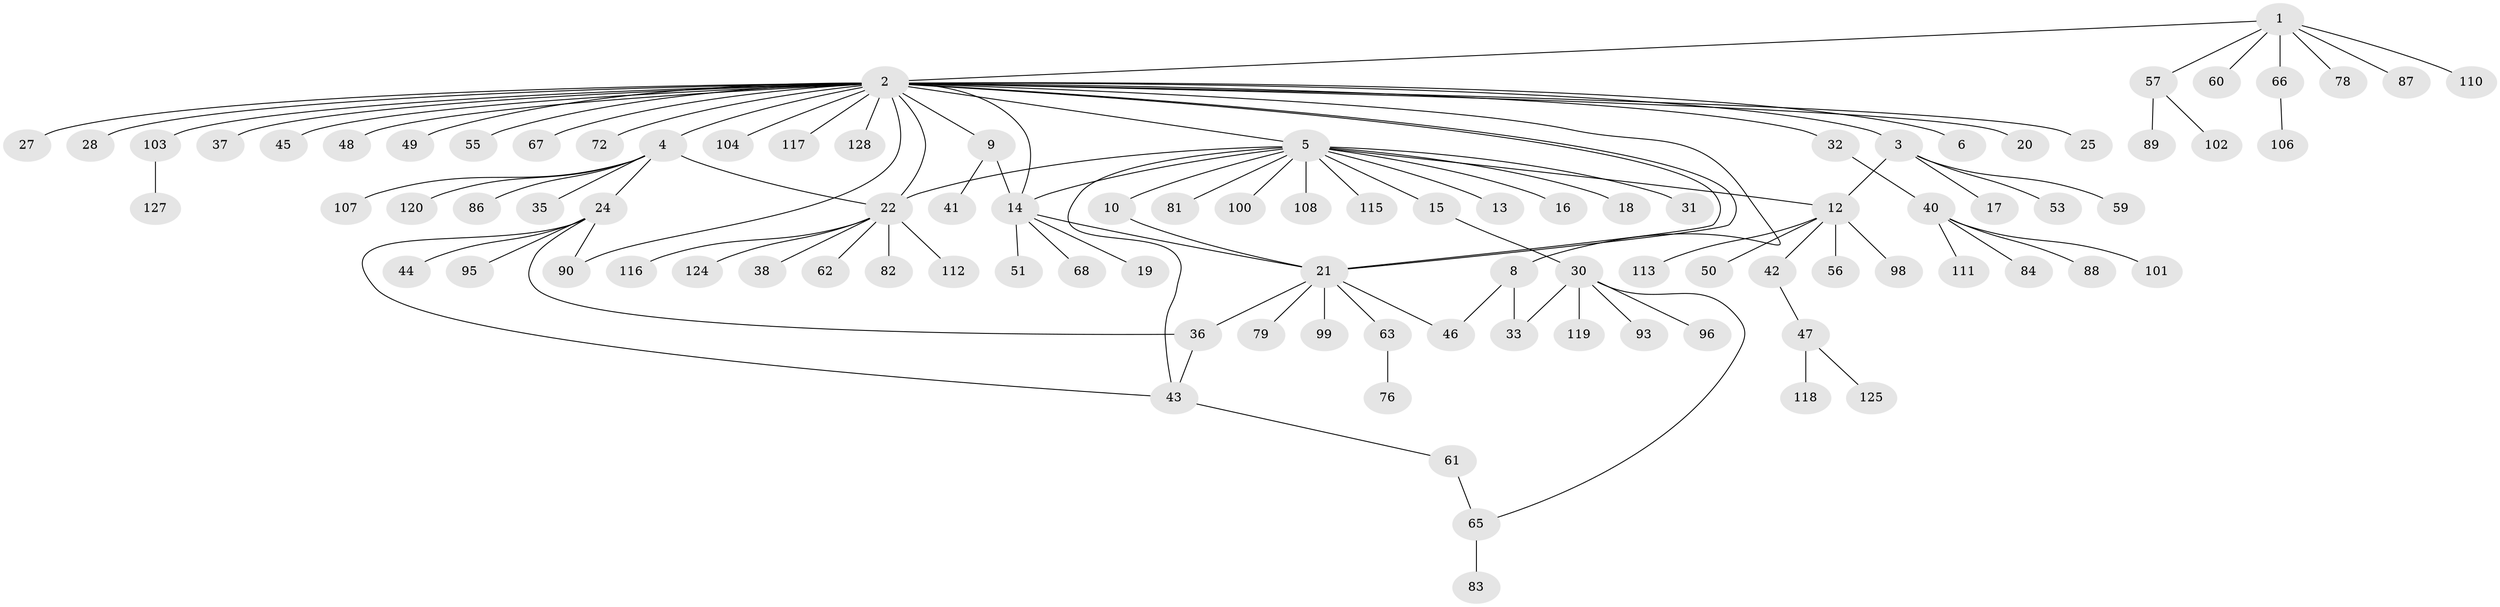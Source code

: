 // Generated by graph-tools (version 1.1) at 2025/23/03/03/25 07:23:50]
// undirected, 97 vertices, 111 edges
graph export_dot {
graph [start="1"]
  node [color=gray90,style=filled];
  1 [super="+64"];
  2 [super="+7"];
  3 [super="+11"];
  4 [super="+114"];
  5 [super="+23"];
  6;
  8 [super="+75"];
  9 [super="+26"];
  10 [super="+58"];
  12 [super="+29"];
  13;
  14 [super="+105"];
  15;
  16 [super="+123"];
  17;
  18;
  19 [super="+121"];
  20 [super="+54"];
  21 [super="+73"];
  22 [super="+39"];
  24 [super="+85"];
  25;
  27 [super="+34"];
  28 [super="+52"];
  30 [super="+94"];
  31;
  32;
  33;
  35;
  36;
  37;
  38 [super="+80"];
  40 [super="+70"];
  41;
  42;
  43 [super="+97"];
  44;
  45;
  46 [super="+91"];
  47 [super="+69"];
  48;
  49;
  50;
  51;
  53;
  55;
  56 [super="+77"];
  57 [super="+126"];
  59;
  60;
  61 [super="+74"];
  62;
  63 [super="+71"];
  65 [super="+109"];
  66 [super="+92"];
  67;
  68;
  72;
  76;
  78;
  79;
  81;
  82;
  83;
  84;
  86;
  87;
  88;
  89;
  90;
  93;
  95;
  96;
  98;
  99;
  100;
  101;
  102;
  103;
  104;
  106;
  107;
  108;
  110;
  111;
  112;
  113 [super="+122"];
  115;
  116;
  117;
  118;
  119;
  120;
  124;
  125;
  127;
  128;
  1 -- 2;
  1 -- 57;
  1 -- 60;
  1 -- 66;
  1 -- 78;
  1 -- 87;
  1 -- 110;
  2 -- 3;
  2 -- 4;
  2 -- 5;
  2 -- 6;
  2 -- 8;
  2 -- 20;
  2 -- 21;
  2 -- 21;
  2 -- 22;
  2 -- 25;
  2 -- 27;
  2 -- 28;
  2 -- 32;
  2 -- 37;
  2 -- 45;
  2 -- 48;
  2 -- 49;
  2 -- 67;
  2 -- 72;
  2 -- 90;
  2 -- 103;
  2 -- 104;
  2 -- 117;
  2 -- 128;
  2 -- 9;
  2 -- 14;
  2 -- 55;
  3 -- 17;
  3 -- 53;
  3 -- 59;
  3 -- 12;
  4 -- 22;
  4 -- 24;
  4 -- 35;
  4 -- 86;
  4 -- 107;
  4 -- 120;
  5 -- 10;
  5 -- 12;
  5 -- 13;
  5 -- 14;
  5 -- 15;
  5 -- 16;
  5 -- 18;
  5 -- 22;
  5 -- 31;
  5 -- 43;
  5 -- 81;
  5 -- 100;
  5 -- 108;
  5 -- 115;
  8 -- 46;
  8 -- 33;
  9 -- 41;
  9 -- 14;
  10 -- 21;
  12 -- 42;
  12 -- 50;
  12 -- 56;
  12 -- 113;
  12 -- 98;
  14 -- 19;
  14 -- 51;
  14 -- 68;
  14 -- 21;
  15 -- 30;
  21 -- 46;
  21 -- 63;
  21 -- 79;
  21 -- 99;
  21 -- 36;
  22 -- 38;
  22 -- 62;
  22 -- 82;
  22 -- 112;
  22 -- 124;
  22 -- 116;
  24 -- 36;
  24 -- 43;
  24 -- 44;
  24 -- 90;
  24 -- 95;
  30 -- 33;
  30 -- 93;
  30 -- 119;
  30 -- 65;
  30 -- 96;
  32 -- 40;
  36 -- 43;
  40 -- 84;
  40 -- 88;
  40 -- 101;
  40 -- 111;
  42 -- 47;
  43 -- 61;
  47 -- 125;
  47 -- 118;
  57 -- 89;
  57 -- 102;
  61 -- 65;
  63 -- 76;
  65 -- 83;
  66 -- 106;
  103 -- 127;
}
